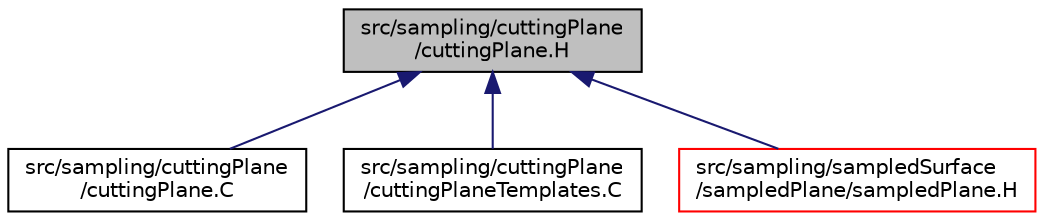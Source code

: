 digraph "src/sampling/cuttingPlane/cuttingPlane.H"
{
  bgcolor="transparent";
  edge [fontname="Helvetica",fontsize="10",labelfontname="Helvetica",labelfontsize="10"];
  node [fontname="Helvetica",fontsize="10",shape=record];
  Node1 [label="src/sampling/cuttingPlane\l/cuttingPlane.H",height=0.2,width=0.4,color="black", fillcolor="grey75", style="filled", fontcolor="black"];
  Node1 -> Node2 [dir="back",color="midnightblue",fontsize="10",style="solid",fontname="Helvetica"];
  Node2 [label="src/sampling/cuttingPlane\l/cuttingPlane.C",height=0.2,width=0.4,color="black",URL="$a09612.html"];
  Node1 -> Node3 [dir="back",color="midnightblue",fontsize="10",style="solid",fontname="Helvetica"];
  Node3 [label="src/sampling/cuttingPlane\l/cuttingPlaneTemplates.C",height=0.2,width=0.4,color="black",URL="$a09614.html",tooltip="Cutting plane sampling functionality. "];
  Node1 -> Node4 [dir="back",color="midnightblue",fontsize="10",style="solid",fontname="Helvetica"];
  Node4 [label="src/sampling/sampledSurface\l/sampledPlane/sampledPlane.H",height=0.2,width=0.4,color="red",URL="$a09708.html"];
}
